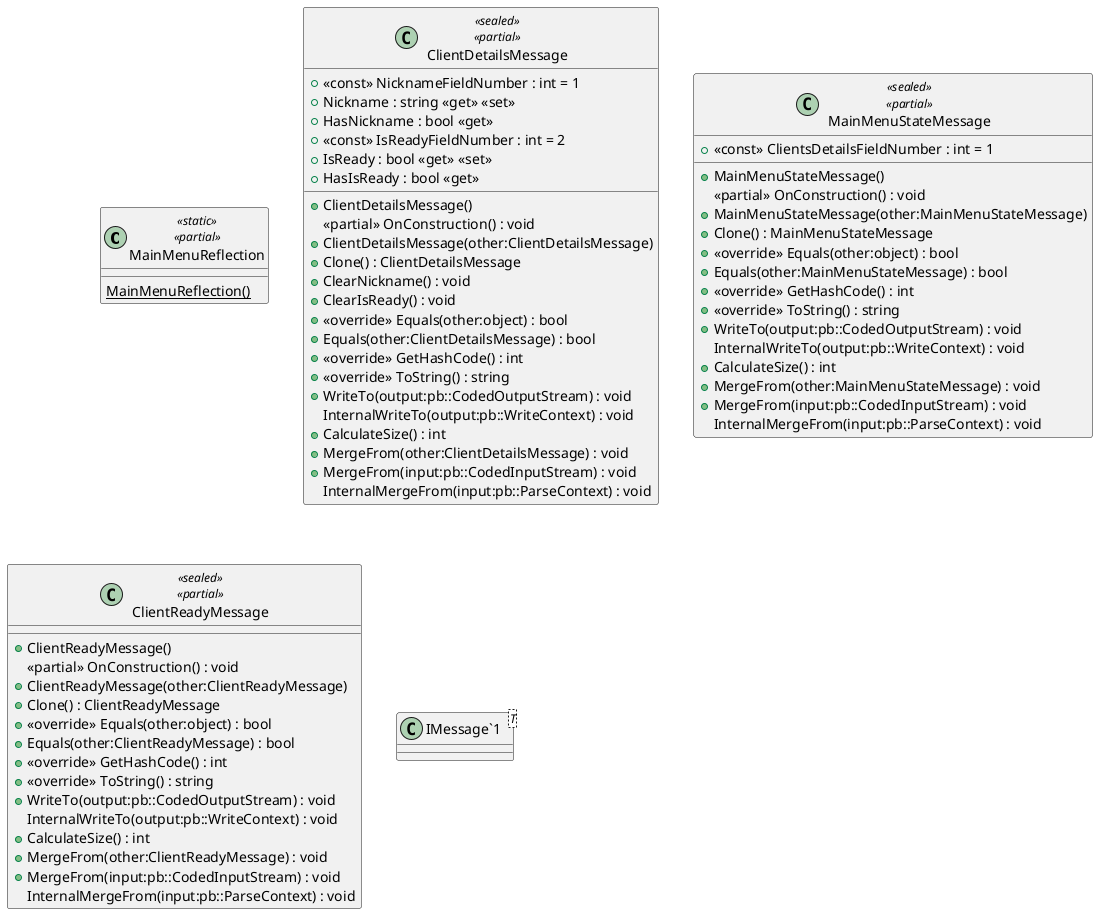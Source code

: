 @startuml
class MainMenuReflection <<static>> <<partial>> {
    {static} MainMenuReflection()
}
class ClientDetailsMessage <<sealed>> <<partial>> {
    + ClientDetailsMessage()
    <<partial>> OnConstruction() : void
    + ClientDetailsMessage(other:ClientDetailsMessage)
    + Clone() : ClientDetailsMessage
    + <<const>> NicknameFieldNumber : int = 1
    + Nickname : string <<get>> <<set>>
    + HasNickname : bool <<get>>
    + ClearNickname() : void
    + <<const>> IsReadyFieldNumber : int = 2
    + IsReady : bool <<get>> <<set>>
    + HasIsReady : bool <<get>>
    + ClearIsReady() : void
    + <<override>> Equals(other:object) : bool
    + Equals(other:ClientDetailsMessage) : bool
    + <<override>> GetHashCode() : int
    + <<override>> ToString() : string
    + WriteTo(output:pb::CodedOutputStream) : void
    InternalWriteTo(output:pb::WriteContext) : void
    + CalculateSize() : int
    + MergeFrom(other:ClientDetailsMessage) : void
    + MergeFrom(input:pb::CodedInputStream) : void
    InternalMergeFrom(input:pb::ParseContext) : void
}
class MainMenuStateMessage <<sealed>> <<partial>> {
    + MainMenuStateMessage()
    <<partial>> OnConstruction() : void
    + MainMenuStateMessage(other:MainMenuStateMessage)
    + Clone() : MainMenuStateMessage
    + <<const>> ClientsDetailsFieldNumber : int = 1
    + <<override>> Equals(other:object) : bool
    + Equals(other:MainMenuStateMessage) : bool
    + <<override>> GetHashCode() : int
    + <<override>> ToString() : string
    + WriteTo(output:pb::CodedOutputStream) : void
    InternalWriteTo(output:pb::WriteContext) : void
    + CalculateSize() : int
    + MergeFrom(other:MainMenuStateMessage) : void
    + MergeFrom(input:pb::CodedInputStream) : void
    InternalMergeFrom(input:pb::ParseContext) : void
}
class ClientReadyMessage <<sealed>> <<partial>> {
    + ClientReadyMessage()
    <<partial>> OnConstruction() : void
    + ClientReadyMessage(other:ClientReadyMessage)
    + Clone() : ClientReadyMessage
    + <<override>> Equals(other:object) : bool
    + Equals(other:ClientReadyMessage) : bool
    + <<override>> GetHashCode() : int
    + <<override>> ToString() : string
    + WriteTo(output:pb::CodedOutputStream) : void
    InternalWriteTo(output:pb::WriteContext) : void
    + CalculateSize() : int
    + MergeFrom(other:ClientReadyMessage) : void
    + MergeFrom(input:pb::CodedInputStream) : void
    InternalMergeFrom(input:pb::ParseContext) : void
}
class "IMessage`1"<T> {
}
@enduml
